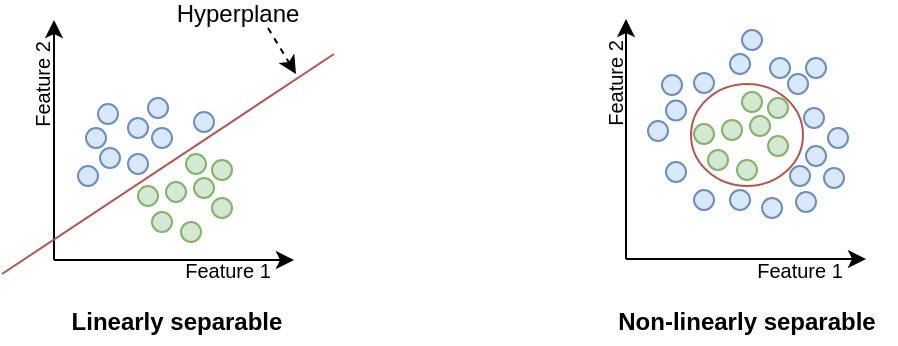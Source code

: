 <mxfile version="22.0.2" type="device" pages="3">
  <diagram name="linearly-separable" id="gHZd6GyBN17WnDtjVusJ">
    <mxGraphModel dx="572" dy="341" grid="1" gridSize="10" guides="1" tooltips="1" connect="1" arrows="1" fold="1" page="1" pageScale="1" pageWidth="1500" pageHeight="1500" math="0" shadow="0">
      <root>
        <mxCell id="0" />
        <mxCell id="1" parent="0" />
        <mxCell id="QEgrjpFyvDXBEmf4-j-8-1" value="" style="endArrow=classic;html=1;rounded=0;" edge="1" parent="1">
          <mxGeometry width="50" height="50" relative="1" as="geometry">
            <mxPoint x="120" y="160" as="sourcePoint" />
            <mxPoint x="120" y="40" as="targetPoint" />
          </mxGeometry>
        </mxCell>
        <mxCell id="QEgrjpFyvDXBEmf4-j-8-2" value="" style="endArrow=classic;html=1;rounded=0;" edge="1" parent="1">
          <mxGeometry width="50" height="50" relative="1" as="geometry">
            <mxPoint x="120" y="160" as="sourcePoint" />
            <mxPoint x="240" y="160" as="targetPoint" />
          </mxGeometry>
        </mxCell>
        <mxCell id="QEgrjpFyvDXBEmf4-j-8-3" value="" style="ellipse;whiteSpace=wrap;html=1;aspect=fixed;fillColor=#dae8fc;strokeColor=#6c8ebf;" vertex="1" parent="1">
          <mxGeometry x="142" y="82" width="10" height="10" as="geometry" />
        </mxCell>
        <mxCell id="QEgrjpFyvDXBEmf4-j-8-5" value="" style="ellipse;whiteSpace=wrap;html=1;aspect=fixed;fillColor=#dae8fc;strokeColor=#6c8ebf;" vertex="1" parent="1">
          <mxGeometry x="143" y="104" width="10" height="10" as="geometry" />
        </mxCell>
        <mxCell id="QEgrjpFyvDXBEmf4-j-8-6" value="" style="ellipse;whiteSpace=wrap;html=1;aspect=fixed;fillColor=#dae8fc;strokeColor=#6c8ebf;" vertex="1" parent="1">
          <mxGeometry x="157" y="89" width="10" height="10" as="geometry" />
        </mxCell>
        <mxCell id="QEgrjpFyvDXBEmf4-j-8-7" value="" style="ellipse;whiteSpace=wrap;html=1;aspect=fixed;fillColor=#dae8fc;strokeColor=#6c8ebf;" vertex="1" parent="1">
          <mxGeometry x="157" y="107" width="10" height="10" as="geometry" />
        </mxCell>
        <mxCell id="QEgrjpFyvDXBEmf4-j-8-8" value="" style="ellipse;whiteSpace=wrap;html=1;aspect=fixed;fillColor=#dae8fc;strokeColor=#6c8ebf;" vertex="1" parent="1">
          <mxGeometry x="136" y="94" width="10" height="10" as="geometry" />
        </mxCell>
        <mxCell id="QEgrjpFyvDXBEmf4-j-8-9" value="" style="ellipse;whiteSpace=wrap;html=1;aspect=fixed;fillColor=#dae8fc;strokeColor=#6c8ebf;" vertex="1" parent="1">
          <mxGeometry x="167" y="79" width="10" height="10" as="geometry" />
        </mxCell>
        <mxCell id="QEgrjpFyvDXBEmf4-j-8-10" value="" style="ellipse;whiteSpace=wrap;html=1;aspect=fixed;fillColor=#dae8fc;strokeColor=#6c8ebf;" vertex="1" parent="1">
          <mxGeometry x="169" y="94" width="10" height="10" as="geometry" />
        </mxCell>
        <mxCell id="QEgrjpFyvDXBEmf4-j-8-12" value="" style="endArrow=none;html=1;rounded=0;fillColor=#f8cecc;strokeColor=#b85450;" edge="1" parent="1">
          <mxGeometry width="50" height="50" relative="1" as="geometry">
            <mxPoint x="94" y="167" as="sourcePoint" />
            <mxPoint x="260" y="57" as="targetPoint" />
          </mxGeometry>
        </mxCell>
        <mxCell id="QEgrjpFyvDXBEmf4-j-8-13" value="Feature 2" style="text;html=1;strokeColor=none;fillColor=none;align=center;verticalAlign=middle;whiteSpace=wrap;rounded=0;fontSize=10;rotation=-90;" vertex="1" parent="1">
          <mxGeometry x="84" y="57" width="60" height="30" as="geometry" />
        </mxCell>
        <mxCell id="QEgrjpFyvDXBEmf4-j-8-14" value="Feature 1" style="text;html=1;strokeColor=none;fillColor=none;align=center;verticalAlign=middle;whiteSpace=wrap;rounded=0;fontSize=10;rotation=0;" vertex="1" parent="1">
          <mxGeometry x="177" y="150" width="60" height="30" as="geometry" />
        </mxCell>
        <mxCell id="QEgrjpFyvDXBEmf4-j-8-15" value="Linearly separable" style="text;html=1;strokeColor=none;fillColor=none;align=center;verticalAlign=middle;whiteSpace=wrap;rounded=0;fontStyle=1" vertex="1" parent="1">
          <mxGeometry x="117.5" y="180" width="127" height="22" as="geometry" />
        </mxCell>
        <mxCell id="QEgrjpFyvDXBEmf4-j-8-16" value="Hyperplane" style="text;html=1;strokeColor=none;fillColor=none;align=center;verticalAlign=middle;whiteSpace=wrap;rounded=0;" vertex="1" parent="1">
          <mxGeometry x="182" y="30" width="60" height="14" as="geometry" />
        </mxCell>
        <mxCell id="QEgrjpFyvDXBEmf4-j-8-18" value="" style="endArrow=classic;html=1;rounded=0;exitX=0.75;exitY=1;exitDx=0;exitDy=0;dashed=1;" edge="1" parent="1" source="QEgrjpFyvDXBEmf4-j-8-16">
          <mxGeometry width="50" height="50" relative="1" as="geometry">
            <mxPoint x="286" y="98" as="sourcePoint" />
            <mxPoint x="241" y="67" as="targetPoint" />
          </mxGeometry>
        </mxCell>
        <mxCell id="QEgrjpFyvDXBEmf4-j-8-19" value="" style="ellipse;whiteSpace=wrap;html=1;aspect=fixed;fillColor=#d5e8d4;strokeColor=#82b366;" vertex="1" parent="1">
          <mxGeometry x="176" y="121" width="10" height="10" as="geometry" />
        </mxCell>
        <mxCell id="QEgrjpFyvDXBEmf4-j-8-20" value="" style="ellipse;whiteSpace=wrap;html=1;aspect=fixed;fillColor=#d5e8d4;strokeColor=#82b366;" vertex="1" parent="1">
          <mxGeometry x="183.5" y="141" width="10" height="10" as="geometry" />
        </mxCell>
        <mxCell id="QEgrjpFyvDXBEmf4-j-8-21" value="" style="ellipse;whiteSpace=wrap;html=1;aspect=fixed;fillColor=#d5e8d4;strokeColor=#82b366;" vertex="1" parent="1">
          <mxGeometry x="186" y="107" width="10" height="10" as="geometry" />
        </mxCell>
        <mxCell id="QEgrjpFyvDXBEmf4-j-8-22" value="" style="ellipse;whiteSpace=wrap;html=1;aspect=fixed;fillColor=#d5e8d4;strokeColor=#82b366;" vertex="1" parent="1">
          <mxGeometry x="190" y="119" width="10" height="10" as="geometry" />
        </mxCell>
        <mxCell id="QEgrjpFyvDXBEmf4-j-8-23" value="" style="ellipse;whiteSpace=wrap;html=1;aspect=fixed;fillColor=#d5e8d4;strokeColor=#82b366;" vertex="1" parent="1">
          <mxGeometry x="169" y="136" width="10" height="10" as="geometry" />
        </mxCell>
        <mxCell id="QEgrjpFyvDXBEmf4-j-8-24" value="" style="ellipse;whiteSpace=wrap;html=1;aspect=fixed;fillColor=#d5e8d4;strokeColor=#82b366;" vertex="1" parent="1">
          <mxGeometry x="162" y="123" width="10" height="10" as="geometry" />
        </mxCell>
        <mxCell id="QEgrjpFyvDXBEmf4-j-8-25" value="" style="ellipse;whiteSpace=wrap;html=1;aspect=fixed;fillColor=#d5e8d4;strokeColor=#82b366;" vertex="1" parent="1">
          <mxGeometry x="199" y="129" width="10" height="10" as="geometry" />
        </mxCell>
        <mxCell id="QEgrjpFyvDXBEmf4-j-8-26" value="" style="ellipse;whiteSpace=wrap;html=1;aspect=fixed;fillColor=#d5e8d4;strokeColor=#82b366;" vertex="1" parent="1">
          <mxGeometry x="199" y="110" width="10" height="10" as="geometry" />
        </mxCell>
        <mxCell id="QEgrjpFyvDXBEmf4-j-8-27" value="" style="ellipse;whiteSpace=wrap;html=1;aspect=fixed;fillColor=#dae8fc;strokeColor=#6c8ebf;" vertex="1" parent="1">
          <mxGeometry x="190" y="86" width="10" height="10" as="geometry" />
        </mxCell>
        <mxCell id="QEgrjpFyvDXBEmf4-j-8-28" value="" style="ellipse;whiteSpace=wrap;html=1;aspect=fixed;fillColor=#dae8fc;strokeColor=#6c8ebf;" vertex="1" parent="1">
          <mxGeometry x="132" y="113" width="10" height="10" as="geometry" />
        </mxCell>
        <mxCell id="QEgrjpFyvDXBEmf4-j-8-54" value="" style="endArrow=classic;html=1;rounded=0;" edge="1" parent="1">
          <mxGeometry width="50" height="50" relative="1" as="geometry">
            <mxPoint x="406" y="159.5" as="sourcePoint" />
            <mxPoint x="406" y="39.5" as="targetPoint" />
          </mxGeometry>
        </mxCell>
        <mxCell id="QEgrjpFyvDXBEmf4-j-8-55" value="" style="endArrow=classic;html=1;rounded=0;" edge="1" parent="1">
          <mxGeometry width="50" height="50" relative="1" as="geometry">
            <mxPoint x="406" y="159.5" as="sourcePoint" />
            <mxPoint x="526" y="159.5" as="targetPoint" />
          </mxGeometry>
        </mxCell>
        <mxCell id="QEgrjpFyvDXBEmf4-j-8-56" value="" style="ellipse;whiteSpace=wrap;html=1;aspect=fixed;fillColor=#dae8fc;strokeColor=#6c8ebf;" vertex="1" parent="1">
          <mxGeometry x="426" y="111" width="10" height="10" as="geometry" />
        </mxCell>
        <mxCell id="QEgrjpFyvDXBEmf4-j-8-57" value="" style="ellipse;whiteSpace=wrap;html=1;aspect=fixed;fillColor=#dae8fc;strokeColor=#6c8ebf;" vertex="1" parent="1">
          <mxGeometry x="440" y="66.5" width="10" height="10" as="geometry" />
        </mxCell>
        <mxCell id="QEgrjpFyvDXBEmf4-j-8-58" value="" style="ellipse;whiteSpace=wrap;html=1;aspect=fixed;fillColor=#dae8fc;strokeColor=#6c8ebf;" vertex="1" parent="1">
          <mxGeometry x="426" y="80.25" width="10" height="10" as="geometry" />
        </mxCell>
        <mxCell id="QEgrjpFyvDXBEmf4-j-8-59" value="" style="ellipse;whiteSpace=wrap;html=1;aspect=fixed;fillColor=#dae8fc;strokeColor=#6c8ebf;" vertex="1" parent="1">
          <mxGeometry x="458" y="57" width="10" height="10" as="geometry" />
        </mxCell>
        <mxCell id="QEgrjpFyvDXBEmf4-j-8-60" value="" style="ellipse;whiteSpace=wrap;html=1;aspect=fixed;fillColor=#dae8fc;strokeColor=#6c8ebf;" vertex="1" parent="1">
          <mxGeometry x="474" y="129" width="10" height="10" as="geometry" />
        </mxCell>
        <mxCell id="QEgrjpFyvDXBEmf4-j-8-61" value="" style="ellipse;whiteSpace=wrap;html=1;aspect=fixed;fillColor=#dae8fc;strokeColor=#6c8ebf;" vertex="1" parent="1">
          <mxGeometry x="496" y="103" width="10" height="10" as="geometry" />
        </mxCell>
        <mxCell id="QEgrjpFyvDXBEmf4-j-8-62" value="" style="ellipse;whiteSpace=wrap;html=1;aspect=fixed;fillColor=#dae8fc;strokeColor=#6c8ebf;" vertex="1" parent="1">
          <mxGeometry x="487" y="67" width="10" height="10" as="geometry" />
        </mxCell>
        <mxCell id="QEgrjpFyvDXBEmf4-j-8-64" value="Feature 2" style="text;html=1;strokeColor=none;fillColor=none;align=center;verticalAlign=middle;whiteSpace=wrap;rounded=0;fontSize=10;rotation=-90;" vertex="1" parent="1">
          <mxGeometry x="370" y="56.5" width="60" height="30" as="geometry" />
        </mxCell>
        <mxCell id="QEgrjpFyvDXBEmf4-j-8-65" value="Feature 1" style="text;html=1;strokeColor=none;fillColor=none;align=center;verticalAlign=middle;whiteSpace=wrap;rounded=0;fontSize=10;rotation=0;" vertex="1" parent="1">
          <mxGeometry x="463" y="149.5" width="60" height="30" as="geometry" />
        </mxCell>
        <mxCell id="QEgrjpFyvDXBEmf4-j-8-66" value="Non-linearly separable" style="text;html=1;strokeColor=none;fillColor=none;align=center;verticalAlign=middle;whiteSpace=wrap;rounded=0;fontStyle=1" vertex="1" parent="1">
          <mxGeometry x="392" y="180" width="149" height="22" as="geometry" />
        </mxCell>
        <mxCell id="QEgrjpFyvDXBEmf4-j-8-69" value="" style="ellipse;whiteSpace=wrap;html=1;aspect=fixed;fillColor=#d5e8d4;strokeColor=#82b366;" vertex="1" parent="1">
          <mxGeometry x="454" y="90" width="10" height="10" as="geometry" />
        </mxCell>
        <mxCell id="QEgrjpFyvDXBEmf4-j-8-70" value="" style="ellipse;whiteSpace=wrap;html=1;aspect=fixed;fillColor=#d5e8d4;strokeColor=#82b366;" vertex="1" parent="1">
          <mxGeometry x="461.5" y="110" width="10" height="10" as="geometry" />
        </mxCell>
        <mxCell id="QEgrjpFyvDXBEmf4-j-8-71" value="" style="ellipse;whiteSpace=wrap;html=1;aspect=fixed;fillColor=#d5e8d4;strokeColor=#82b366;" vertex="1" parent="1">
          <mxGeometry x="464" y="76" width="10" height="10" as="geometry" />
        </mxCell>
        <mxCell id="QEgrjpFyvDXBEmf4-j-8-72" value="" style="ellipse;whiteSpace=wrap;html=1;aspect=fixed;fillColor=#d5e8d4;strokeColor=#82b366;" vertex="1" parent="1">
          <mxGeometry x="468" y="88" width="10" height="10" as="geometry" />
        </mxCell>
        <mxCell id="QEgrjpFyvDXBEmf4-j-8-73" value="" style="ellipse;whiteSpace=wrap;html=1;aspect=fixed;fillColor=#d5e8d4;strokeColor=#82b366;" vertex="1" parent="1">
          <mxGeometry x="447" y="105" width="10" height="10" as="geometry" />
        </mxCell>
        <mxCell id="QEgrjpFyvDXBEmf4-j-8-74" value="" style="ellipse;whiteSpace=wrap;html=1;aspect=fixed;fillColor=#d5e8d4;strokeColor=#82b366;" vertex="1" parent="1">
          <mxGeometry x="440" y="92" width="10" height="10" as="geometry" />
        </mxCell>
        <mxCell id="QEgrjpFyvDXBEmf4-j-8-75" value="" style="ellipse;whiteSpace=wrap;html=1;aspect=fixed;fillColor=#d5e8d4;strokeColor=#82b366;" vertex="1" parent="1">
          <mxGeometry x="477" y="98" width="10" height="10" as="geometry" />
        </mxCell>
        <mxCell id="QEgrjpFyvDXBEmf4-j-8-76" value="" style="ellipse;whiteSpace=wrap;html=1;aspect=fixed;fillColor=#d5e8d4;strokeColor=#82b366;" vertex="1" parent="1">
          <mxGeometry x="477" y="79" width="10" height="10" as="geometry" />
        </mxCell>
        <mxCell id="QEgrjpFyvDXBEmf4-j-8-77" value="" style="ellipse;whiteSpace=wrap;html=1;aspect=fixed;fillColor=#dae8fc;strokeColor=#6c8ebf;" vertex="1" parent="1">
          <mxGeometry x="507" y="94" width="10" height="10" as="geometry" />
        </mxCell>
        <mxCell id="QEgrjpFyvDXBEmf4-j-8-78" value="" style="ellipse;whiteSpace=wrap;html=1;aspect=fixed;fillColor=#dae8fc;strokeColor=#6c8ebf;" vertex="1" parent="1">
          <mxGeometry x="440" y="125" width="10" height="10" as="geometry" />
        </mxCell>
        <mxCell id="QEgrjpFyvDXBEmf4-j-8-81" value="" style="ellipse;whiteSpace=wrap;html=1;fillColor=none;strokeColor=#b85450;" vertex="1" parent="1">
          <mxGeometry x="438.5" y="72" width="56" height="51" as="geometry" />
        </mxCell>
        <mxCell id="QEgrjpFyvDXBEmf4-j-8-82" value="" style="ellipse;whiteSpace=wrap;html=1;aspect=fixed;fillColor=#dae8fc;strokeColor=#6c8ebf;" vertex="1" parent="1">
          <mxGeometry x="417" y="90.5" width="10" height="10" as="geometry" />
        </mxCell>
        <mxCell id="QEgrjpFyvDXBEmf4-j-8-83" value="" style="ellipse;whiteSpace=wrap;html=1;aspect=fixed;fillColor=#dae8fc;strokeColor=#6c8ebf;" vertex="1" parent="1">
          <mxGeometry x="458" y="125" width="10" height="10" as="geometry" />
        </mxCell>
        <mxCell id="QEgrjpFyvDXBEmf4-j-8-84" value="" style="ellipse;whiteSpace=wrap;html=1;aspect=fixed;fillColor=#dae8fc;strokeColor=#6c8ebf;" vertex="1" parent="1">
          <mxGeometry x="424" y="67.5" width="10" height="10" as="geometry" />
        </mxCell>
        <mxCell id="QEgrjpFyvDXBEmf4-j-8-85" value="" style="ellipse;whiteSpace=wrap;html=1;aspect=fixed;fillColor=#dae8fc;strokeColor=#6c8ebf;" vertex="1" parent="1">
          <mxGeometry x="464" y="45" width="10" height="10" as="geometry" />
        </mxCell>
        <mxCell id="QEgrjpFyvDXBEmf4-j-8-87" value="" style="ellipse;whiteSpace=wrap;html=1;aspect=fixed;fillColor=#dae8fc;strokeColor=#6c8ebf;" vertex="1" parent="1">
          <mxGeometry x="478" y="59" width="10" height="10" as="geometry" />
        </mxCell>
        <mxCell id="QEgrjpFyvDXBEmf4-j-8-88" value="" style="ellipse;whiteSpace=wrap;html=1;aspect=fixed;fillColor=#dae8fc;strokeColor=#6c8ebf;" vertex="1" parent="1">
          <mxGeometry x="496" y="59" width="10" height="10" as="geometry" />
        </mxCell>
        <mxCell id="QEgrjpFyvDXBEmf4-j-8-89" value="" style="ellipse;whiteSpace=wrap;html=1;aspect=fixed;fillColor=#dae8fc;strokeColor=#6c8ebf;" vertex="1" parent="1">
          <mxGeometry x="488" y="113" width="10" height="10" as="geometry" />
        </mxCell>
        <mxCell id="QEgrjpFyvDXBEmf4-j-8-90" value="" style="ellipse;whiteSpace=wrap;html=1;aspect=fixed;fillColor=#dae8fc;strokeColor=#6c8ebf;" vertex="1" parent="1">
          <mxGeometry x="505" y="114" width="10" height="10" as="geometry" />
        </mxCell>
        <mxCell id="QEgrjpFyvDXBEmf4-j-8-91" value="" style="ellipse;whiteSpace=wrap;html=1;aspect=fixed;fillColor=#dae8fc;strokeColor=#6c8ebf;" vertex="1" parent="1">
          <mxGeometry x="495" y="84" width="10" height="10" as="geometry" />
        </mxCell>
        <mxCell id="QEgrjpFyvDXBEmf4-j-8-92" value="" style="ellipse;whiteSpace=wrap;html=1;aspect=fixed;fillColor=#dae8fc;strokeColor=#6c8ebf;" vertex="1" parent="1">
          <mxGeometry x="491" y="126" width="10" height="10" as="geometry" />
        </mxCell>
      </root>
    </mxGraphModel>
  </diagram>
  <diagram id="A536lCvB92k5HGlWOmOR" name="perceptron">
    <mxGraphModel dx="774" dy="461" grid="1" gridSize="10" guides="1" tooltips="1" connect="1" arrows="1" fold="1" page="1" pageScale="1" pageWidth="1500" pageHeight="1500" math="1" shadow="0">
      <root>
        <mxCell id="0" />
        <mxCell id="1" parent="0" />
        <mxCell id="bONjY9sPvqMTV11Yt-wM-33" style="rounded=0;orthogonalLoop=1;jettySize=auto;html=1;exitX=1;exitY=0.5;exitDx=0;exitDy=0;entryX=0;entryY=0.5;entryDx=0;entryDy=0;" edge="1" parent="1" source="bONjY9sPvqMTV11Yt-wM-35" target="bONjY9sPvqMTV11Yt-wM-47">
          <mxGeometry relative="1" as="geometry" />
        </mxCell>
        <mxCell id="bONjY9sPvqMTV11Yt-wM-34" value="$$w^{(k)}&lt;br&gt;_{1}$$" style="edgeLabel;html=1;align=center;verticalAlign=middle;resizable=0;points=[];" vertex="1" connectable="0" parent="bONjY9sPvqMTV11Yt-wM-33">
          <mxGeometry x="-0.351" relative="1" as="geometry">
            <mxPoint as="offset" />
          </mxGeometry>
        </mxCell>
        <mxCell id="bONjY9sPvqMTV11Yt-wM-35" value="$$x_1$$" style="ellipse;whiteSpace=wrap;html=1;aspect=fixed;" vertex="1" parent="1">
          <mxGeometry x="160" y="110" width="40" height="40" as="geometry" />
        </mxCell>
        <mxCell id="bONjY9sPvqMTV11Yt-wM-36" style="rounded=0;orthogonalLoop=1;jettySize=auto;html=1;exitX=1;exitY=0.5;exitDx=0;exitDy=0;entryX=0;entryY=0.5;entryDx=0;entryDy=0;" edge="1" parent="1" source="bONjY9sPvqMTV11Yt-wM-38" target="bONjY9sPvqMTV11Yt-wM-47">
          <mxGeometry relative="1" as="geometry">
            <mxPoint x="320" y="230" as="targetPoint" />
          </mxGeometry>
        </mxCell>
        <mxCell id="bONjY9sPvqMTV11Yt-wM-37" value="$$w^{(k)}&lt;br style=&quot;border-color: var(--border-color);&quot;&gt;_{2}$$" style="edgeLabel;html=1;align=center;verticalAlign=middle;resizable=0;points=[];" vertex="1" connectable="0" parent="bONjY9sPvqMTV11Yt-wM-36">
          <mxGeometry x="-0.513" relative="1" as="geometry">
            <mxPoint x="11" y="2" as="offset" />
          </mxGeometry>
        </mxCell>
        <mxCell id="bONjY9sPvqMTV11Yt-wM-38" value="$$x_2$$" style="ellipse;whiteSpace=wrap;html=1;aspect=fixed;" vertex="1" parent="1">
          <mxGeometry x="160" y="170" width="40" height="40" as="geometry" />
        </mxCell>
        <mxCell id="bONjY9sPvqMTV11Yt-wM-39" style="rounded=0;orthogonalLoop=1;jettySize=auto;html=1;exitX=1;exitY=0.5;exitDx=0;exitDy=0;entryX=0;entryY=0.5;entryDx=0;entryDy=0;" edge="1" parent="1" source="bONjY9sPvqMTV11Yt-wM-41" target="bONjY9sPvqMTV11Yt-wM-47">
          <mxGeometry relative="1" as="geometry" />
        </mxCell>
        <mxCell id="bONjY9sPvqMTV11Yt-wM-40" value="$$w^{(k)}&lt;br style=&quot;border-color: var(--border-color);&quot;&gt;_{3}$$" style="edgeLabel;html=1;align=center;verticalAlign=middle;resizable=0;points=[];" vertex="1" connectable="0" parent="bONjY9sPvqMTV11Yt-wM-39">
          <mxGeometry x="-0.396" y="-1" relative="1" as="geometry">
            <mxPoint as="offset" />
          </mxGeometry>
        </mxCell>
        <mxCell id="bONjY9sPvqMTV11Yt-wM-41" value="$$x_3$$" style="ellipse;whiteSpace=wrap;html=1;aspect=fixed;" vertex="1" parent="1">
          <mxGeometry x="160" y="230" width="40" height="40" as="geometry" />
        </mxCell>
        <mxCell id="bONjY9sPvqMTV11Yt-wM-42" style="edgeStyle=none;rounded=0;orthogonalLoop=1;jettySize=auto;html=1;exitX=1;exitY=0.5;exitDx=0;exitDy=0;entryX=0;entryY=0.5;entryDx=0;entryDy=0;" edge="1" parent="1" source="bONjY9sPvqMTV11Yt-wM-44" target="bONjY9sPvqMTV11Yt-wM-47">
          <mxGeometry relative="1" as="geometry" />
        </mxCell>
        <mxCell id="bONjY9sPvqMTV11Yt-wM-43" value="$$w^{(k)}&lt;br style=&quot;border-color: var(--border-color);&quot;&gt;_{m}$$" style="edgeLabel;html=1;align=center;verticalAlign=middle;resizable=0;points=[];" vertex="1" connectable="0" parent="bONjY9sPvqMTV11Yt-wM-42">
          <mxGeometry x="-0.121" y="-1" relative="1" as="geometry">
            <mxPoint x="-13" y="10" as="offset" />
          </mxGeometry>
        </mxCell>
        <mxCell id="bONjY9sPvqMTV11Yt-wM-44" value="$$x_n$$" style="ellipse;whiteSpace=wrap;html=1;aspect=fixed;" vertex="1" parent="1">
          <mxGeometry x="160" y="320" width="40" height="40" as="geometry" />
        </mxCell>
        <mxCell id="bONjY9sPvqMTV11Yt-wM-45" style="edgeStyle=none;rounded=0;orthogonalLoop=1;jettySize=auto;html=1;exitX=1;exitY=0.5;exitDx=0;exitDy=0;entryX=0;entryY=0.5;entryDx=0;entryDy=0;" edge="1" parent="1" source="bONjY9sPvqMTV11Yt-wM-47" target="bONjY9sPvqMTV11Yt-wM-56">
          <mxGeometry relative="1" as="geometry">
            <mxPoint x="460" y="189.933" as="targetPoint" />
          </mxGeometry>
        </mxCell>
        <mxCell id="bONjY9sPvqMTV11Yt-wM-46" value="$$u^{(k)}$$" style="edgeLabel;html=1;align=center;verticalAlign=middle;resizable=0;points=[];" vertex="1" connectable="0" parent="bONjY9sPvqMTV11Yt-wM-45">
          <mxGeometry x="0.316" y="-2" relative="1" as="geometry">
            <mxPoint x="-19" y="-2" as="offset" />
          </mxGeometry>
        </mxCell>
        <mxCell id="bONjY9sPvqMTV11Yt-wM-47" value="$$\sum$$" style="ellipse;whiteSpace=wrap;html=1;aspect=fixed;" vertex="1" parent="1">
          <mxGeometry x="320" y="165" width="50" height="50" as="geometry" />
        </mxCell>
        <mxCell id="bONjY9sPvqMTV11Yt-wM-48" value="$$\vdots$$" style="text;html=1;strokeColor=none;fillColor=none;align=center;verticalAlign=middle;whiteSpace=wrap;rounded=0;" vertex="1" parent="1">
          <mxGeometry x="150" y="280" width="60" height="30" as="geometry" />
        </mxCell>
        <mxCell id="bONjY9sPvqMTV11Yt-wM-49" value="$$\vdots$$" style="text;html=1;strokeColor=none;fillColor=none;align=center;verticalAlign=middle;whiteSpace=wrap;rounded=0;" vertex="1" parent="1">
          <mxGeometry x="210" y="250" width="60" height="30" as="geometry" />
        </mxCell>
        <mxCell id="bONjY9sPvqMTV11Yt-wM-50" style="edgeStyle=none;rounded=0;orthogonalLoop=1;jettySize=auto;html=1;exitX=1;exitY=0.5;exitDx=0;exitDy=0;entryX=0;entryY=0;entryDx=0;entryDy=0;" edge="1" parent="1" source="bONjY9sPvqMTV11Yt-wM-52" target="bONjY9sPvqMTV11Yt-wM-47">
          <mxGeometry relative="1" as="geometry" />
        </mxCell>
        <mxCell id="bONjY9sPvqMTV11Yt-wM-51" value="$$b^{(k)}$$" style="edgeLabel;html=1;align=center;verticalAlign=middle;resizable=0;points=[];" vertex="1" connectable="0" parent="bONjY9sPvqMTV11Yt-wM-50">
          <mxGeometry x="-0.148" relative="1" as="geometry">
            <mxPoint x="-14" y="-13" as="offset" />
          </mxGeometry>
        </mxCell>
        <mxCell id="bONjY9sPvqMTV11Yt-wM-52" value="$$x_0 = 1$$" style="ellipse;whiteSpace=wrap;html=1;aspect=fixed;" vertex="1" parent="1">
          <mxGeometry x="160" y="40" width="40" height="40" as="geometry" />
        </mxCell>
        <mxCell id="bONjY9sPvqMTV11Yt-wM-53" value="Bias" style="text;html=1;strokeColor=none;fillColor=none;align=center;verticalAlign=middle;whiteSpace=wrap;rounded=0;" vertex="1" parent="1">
          <mxGeometry x="100" y="45" width="60" height="30" as="geometry" />
        </mxCell>
        <mxCell id="bONjY9sPvqMTV11Yt-wM-54" style="edgeStyle=none;rounded=0;orthogonalLoop=1;jettySize=auto;html=1;exitX=1;exitY=0.5;exitDx=0;exitDy=0;" edge="1" parent="1" source="bONjY9sPvqMTV11Yt-wM-56">
          <mxGeometry relative="1" as="geometry">
            <mxPoint x="640" y="189.941" as="targetPoint" />
          </mxGeometry>
        </mxCell>
        <mxCell id="bONjY9sPvqMTV11Yt-wM-55" value="$$y^{(k)}$$" style="edgeLabel;html=1;align=center;verticalAlign=middle;resizable=0;points=[];" vertex="1" connectable="0" parent="bONjY9sPvqMTV11Yt-wM-54">
          <mxGeometry x="-0.225" y="1" relative="1" as="geometry">
            <mxPoint x="11" y="1" as="offset" />
          </mxGeometry>
        </mxCell>
        <mxCell id="bONjY9sPvqMTV11Yt-wM-56" value="$$\varphi(.)$$" style="rounded=0;whiteSpace=wrap;html=1;fontSize=16;" vertex="1" parent="1">
          <mxGeometry x="460" y="165" width="80" height="50" as="geometry" />
        </mxCell>
        <mxCell id="bONjY9sPvqMTV11Yt-wM-57" value="Activation function" style="text;html=1;strokeColor=none;fillColor=none;align=center;verticalAlign=middle;whiteSpace=wrap;rounded=0;" vertex="1" parent="1">
          <mxGeometry x="445" y="220" width="110" height="30" as="geometry" />
        </mxCell>
        <mxCell id="bONjY9sPvqMTV11Yt-wM-58" value="" style="labelPosition=right;align=left;strokeWidth=1;shape=mxgraph.mockup.markup.curlyBrace;html=1;shadow=0;dashed=0;strokeColor=#FFFFFF;direction=north;" vertex="1" parent="1">
          <mxGeometry x="130" y="110" width="20" height="250" as="geometry" />
        </mxCell>
        <mxCell id="bONjY9sPvqMTV11Yt-wM-59" value="Inputs" style="text;html=1;strokeColor=none;fillColor=none;align=center;verticalAlign=middle;whiteSpace=wrap;rounded=0;" vertex="1" parent="1">
          <mxGeometry x="70" y="220" width="60" height="30" as="geometry" />
        </mxCell>
        <mxCell id="bONjY9sPvqMTV11Yt-wM-61" value="Weights" style="text;html=1;strokeColor=none;fillColor=none;align=center;verticalAlign=middle;whiteSpace=wrap;rounded=0;" vertex="1" parent="1">
          <mxGeometry x="210" y="370" width="60" height="30" as="geometry" />
        </mxCell>
        <mxCell id="bONjY9sPvqMTV11Yt-wM-62" value="Summation" style="text;html=1;strokeColor=none;fillColor=none;align=center;verticalAlign=middle;whiteSpace=wrap;rounded=0;" vertex="1" parent="1">
          <mxGeometry x="315" y="220" width="60" height="30" as="geometry" />
        </mxCell>
        <mxCell id="bONjY9sPvqMTV11Yt-wM-63" value="" style="verticalLabelPosition=bottom;shadow=0;dashed=0;align=center;html=1;verticalAlign=top;strokeWidth=1;shape=mxgraph.mockup.markup.curlyBrace;whiteSpace=wrap;rotation=-90;" vertex="1" parent="1">
          <mxGeometry x="10" y="225" width="260" height="20" as="geometry" />
        </mxCell>
        <mxCell id="bONjY9sPvqMTV11Yt-wM-64" value="Output \(y_k\)" style="text;html=1;strokeColor=none;fillColor=none;align=center;verticalAlign=middle;whiteSpace=wrap;rounded=0;" vertex="1" parent="1">
          <mxGeometry x="640" y="175" width="60" height="30" as="geometry" />
        </mxCell>
        <mxCell id="bONjY9sPvqMTV11Yt-wM-60" value="" style="rounded=0;whiteSpace=wrap;html=1;fillColor=none;dashed=1;fontColor=#ffffff;strokeColor=#2D7600;" vertex="1" parent="1">
          <mxGeometry x="220" y="130" width="40" height="230" as="geometry" />
        </mxCell>
      </root>
    </mxGraphModel>
  </diagram>
  <diagram id="CHDbgkxvHJtkHO0cZTwR" name="better-perceptron">
    <mxGraphModel dx="774" dy="461" grid="1" gridSize="10" guides="1" tooltips="1" connect="1" arrows="1" fold="1" page="1" pageScale="1" pageWidth="1500" pageHeight="1500" math="1" shadow="0">
      <root>
        <mxCell id="0" />
        <mxCell id="1" parent="0" />
        <mxCell id="RV5EmYsxYv0i2Rsips0w-1" style="rounded=0;orthogonalLoop=1;jettySize=auto;html=1;exitX=1;exitY=0.5;exitDx=0;exitDy=0;entryX=0;entryY=0.5;entryDx=0;entryDy=0;" edge="1" parent="1" source="RV5EmYsxYv0i2Rsips0w-3" target="RV5EmYsxYv0i2Rsips0w-15">
          <mxGeometry relative="1" as="geometry" />
        </mxCell>
        <mxCell id="RV5EmYsxYv0i2Rsips0w-2" value="$$w^{(k)}_{1}$$" style="edgeLabel;html=1;align=center;verticalAlign=middle;resizable=0;points=[];" vertex="1" connectable="0" parent="RV5EmYsxYv0i2Rsips0w-1">
          <mxGeometry x="-0.351" relative="1" as="geometry">
            <mxPoint as="offset" />
          </mxGeometry>
        </mxCell>
        <mxCell id="RV5EmYsxYv0i2Rsips0w-3" value="$$x_1$$" style="ellipse;whiteSpace=wrap;html=1;aspect=fixed;" vertex="1" parent="1">
          <mxGeometry x="220" y="240" width="40" height="40" as="geometry" />
        </mxCell>
        <mxCell id="RV5EmYsxYv0i2Rsips0w-4" style="rounded=0;orthogonalLoop=1;jettySize=auto;html=1;exitX=1;exitY=0.5;exitDx=0;exitDy=0;entryX=0;entryY=0.5;entryDx=0;entryDy=0;" edge="1" parent="1" source="RV5EmYsxYv0i2Rsips0w-6" target="RV5EmYsxYv0i2Rsips0w-15">
          <mxGeometry relative="1" as="geometry">
            <mxPoint x="380" y="360" as="targetPoint" />
          </mxGeometry>
        </mxCell>
        <mxCell id="RV5EmYsxYv0i2Rsips0w-5" value="$$w^{(k)}_{2}$$" style="edgeLabel;html=1;align=center;verticalAlign=middle;resizable=0;points=[];" vertex="1" connectable="0" parent="RV5EmYsxYv0i2Rsips0w-4">
          <mxGeometry x="-0.513" relative="1" as="geometry">
            <mxPoint x="11" y="2" as="offset" />
          </mxGeometry>
        </mxCell>
        <mxCell id="RV5EmYsxYv0i2Rsips0w-6" value="$$x_2$$" style="ellipse;whiteSpace=wrap;html=1;aspect=fixed;" vertex="1" parent="1">
          <mxGeometry x="220" y="300" width="40" height="40" as="geometry" />
        </mxCell>
        <mxCell id="RV5EmYsxYv0i2Rsips0w-7" style="rounded=0;orthogonalLoop=1;jettySize=auto;html=1;exitX=1;exitY=0.5;exitDx=0;exitDy=0;entryX=0;entryY=0.5;entryDx=0;entryDy=0;" edge="1" parent="1" source="RV5EmYsxYv0i2Rsips0w-9" target="RV5EmYsxYv0i2Rsips0w-15">
          <mxGeometry relative="1" as="geometry" />
        </mxCell>
        <mxCell id="RV5EmYsxYv0i2Rsips0w-8" value="$$w^{(k)}_{3}$$" style="edgeLabel;html=1;align=center;verticalAlign=middle;resizable=0;points=[];" vertex="1" connectable="0" parent="RV5EmYsxYv0i2Rsips0w-7">
          <mxGeometry x="-0.396" y="-1" relative="1" as="geometry">
            <mxPoint as="offset" />
          </mxGeometry>
        </mxCell>
        <mxCell id="RV5EmYsxYv0i2Rsips0w-9" value="$$x_3$$" style="ellipse;whiteSpace=wrap;html=1;aspect=fixed;" vertex="1" parent="1">
          <mxGeometry x="220" y="360" width="40" height="40" as="geometry" />
        </mxCell>
        <mxCell id="RV5EmYsxYv0i2Rsips0w-10" style="edgeStyle=none;rounded=0;orthogonalLoop=1;jettySize=auto;html=1;exitX=1;exitY=0.5;exitDx=0;exitDy=0;entryX=0;entryY=0.5;entryDx=0;entryDy=0;" edge="1" parent="1" source="RV5EmYsxYv0i2Rsips0w-12" target="RV5EmYsxYv0i2Rsips0w-15">
          <mxGeometry relative="1" as="geometry" />
        </mxCell>
        <mxCell id="RV5EmYsxYv0i2Rsips0w-11" value="$$w^{(k)}_{m}$$" style="edgeLabel;html=1;align=center;verticalAlign=middle;resizable=0;points=[];" vertex="1" connectable="0" parent="RV5EmYsxYv0i2Rsips0w-10">
          <mxGeometry x="-0.121" y="-1" relative="1" as="geometry">
            <mxPoint x="-13" y="10" as="offset" />
          </mxGeometry>
        </mxCell>
        <mxCell id="RV5EmYsxYv0i2Rsips0w-12" value="$$x_n$$" style="ellipse;whiteSpace=wrap;html=1;aspect=fixed;" vertex="1" parent="1">
          <mxGeometry x="220" y="450" width="40" height="40" as="geometry" />
        </mxCell>
        <mxCell id="RV5EmYsxYv0i2Rsips0w-13" style="edgeStyle=none;rounded=0;orthogonalLoop=1;jettySize=auto;html=1;exitX=1;exitY=0.5;exitDx=0;exitDy=0;entryX=0;entryY=0.5;entryDx=0;entryDy=0;" edge="1" parent="1" source="RV5EmYsxYv0i2Rsips0w-15" target="RV5EmYsxYv0i2Rsips0w-24">
          <mxGeometry relative="1" as="geometry">
            <mxPoint x="520" y="319.933" as="targetPoint" />
          </mxGeometry>
        </mxCell>
        <mxCell id="RV5EmYsxYv0i2Rsips0w-14" value="$$u^{(k)}$$" style="edgeLabel;html=1;align=center;verticalAlign=middle;resizable=0;points=[];" vertex="1" connectable="0" parent="RV5EmYsxYv0i2Rsips0w-13">
          <mxGeometry x="0.316" y="-2" relative="1" as="geometry">
            <mxPoint x="-19" y="-2" as="offset" />
          </mxGeometry>
        </mxCell>
        <mxCell id="RV5EmYsxYv0i2Rsips0w-15" value="$$\sum$$" style="ellipse;whiteSpace=wrap;html=1;aspect=fixed;" vertex="1" parent="1">
          <mxGeometry x="380" y="295" width="50" height="50" as="geometry" />
        </mxCell>
        <mxCell id="RV5EmYsxYv0i2Rsips0w-16" value="$$\vdots$$" style="text;html=1;strokeColor=none;fillColor=none;align=center;verticalAlign=middle;whiteSpace=wrap;rounded=0;" vertex="1" parent="1">
          <mxGeometry x="210" y="410" width="60" height="30" as="geometry" />
        </mxCell>
        <mxCell id="RV5EmYsxYv0i2Rsips0w-17" value="$$\vdots$$" style="text;html=1;strokeColor=none;fillColor=none;align=center;verticalAlign=middle;whiteSpace=wrap;rounded=0;" vertex="1" parent="1">
          <mxGeometry x="270" y="380" width="60" height="30" as="geometry" />
        </mxCell>
        <mxCell id="RV5EmYsxYv0i2Rsips0w-18" style="edgeStyle=none;rounded=0;orthogonalLoop=1;jettySize=auto;html=1;exitX=1;exitY=0.5;exitDx=0;exitDy=0;entryX=0;entryY=0;entryDx=0;entryDy=0;" edge="1" parent="1" source="RV5EmYsxYv0i2Rsips0w-20" target="RV5EmYsxYv0i2Rsips0w-15">
          <mxGeometry relative="1" as="geometry" />
        </mxCell>
        <mxCell id="RV5EmYsxYv0i2Rsips0w-19" value="$$w^{(k)}_{0} =&amp;nbsp;&lt;br&gt;b^{(k)}$$" style="edgeLabel;html=1;align=center;verticalAlign=middle;resizable=0;points=[];" vertex="1" connectable="0" parent="RV5EmYsxYv0i2Rsips0w-18">
          <mxGeometry x="-0.148" relative="1" as="geometry">
            <mxPoint x="-14" y="-13" as="offset" />
          </mxGeometry>
        </mxCell>
        <mxCell id="RV5EmYsxYv0i2Rsips0w-20" value="$$x_0 = 1$$" style="ellipse;whiteSpace=wrap;html=1;aspect=fixed;" vertex="1" parent="1">
          <mxGeometry x="220" y="170" width="40" height="40" as="geometry" />
        </mxCell>
        <mxCell id="RV5EmYsxYv0i2Rsips0w-21" value="Bias" style="text;html=1;strokeColor=none;fillColor=none;align=center;verticalAlign=middle;whiteSpace=wrap;rounded=0;" vertex="1" parent="1">
          <mxGeometry x="160" y="175" width="60" height="30" as="geometry" />
        </mxCell>
        <mxCell id="RV5EmYsxYv0i2Rsips0w-22" style="edgeStyle=none;rounded=0;orthogonalLoop=1;jettySize=auto;html=1;exitX=1;exitY=0.5;exitDx=0;exitDy=0;" edge="1" parent="1" source="RV5EmYsxYv0i2Rsips0w-24">
          <mxGeometry relative="1" as="geometry">
            <mxPoint x="700" y="319.941" as="targetPoint" />
          </mxGeometry>
        </mxCell>
        <mxCell id="RV5EmYsxYv0i2Rsips0w-23" value="$$y^{(k)}$$" style="edgeLabel;html=1;align=center;verticalAlign=middle;resizable=0;points=[];" vertex="1" connectable="0" parent="RV5EmYsxYv0i2Rsips0w-22">
          <mxGeometry x="-0.225" y="1" relative="1" as="geometry">
            <mxPoint x="11" y="1" as="offset" />
          </mxGeometry>
        </mxCell>
        <mxCell id="RV5EmYsxYv0i2Rsips0w-24" value="$$\varphi(.)$$" style="rounded=0;whiteSpace=wrap;html=1;fontSize=16;" vertex="1" parent="1">
          <mxGeometry x="520" y="295" width="80" height="50" as="geometry" />
        </mxCell>
        <mxCell id="RV5EmYsxYv0i2Rsips0w-25" value="Activation function" style="text;html=1;strokeColor=none;fillColor=none;align=center;verticalAlign=middle;whiteSpace=wrap;rounded=0;" vertex="1" parent="1">
          <mxGeometry x="505" y="350" width="110" height="30" as="geometry" />
        </mxCell>
        <mxCell id="RV5EmYsxYv0i2Rsips0w-26" value="" style="labelPosition=right;align=left;strokeWidth=1;shape=mxgraph.mockup.markup.curlyBrace;html=1;shadow=0;dashed=0;strokeColor=#FFFFFF;direction=north;" vertex="1" parent="1">
          <mxGeometry x="190" y="240" width="20" height="250" as="geometry" />
        </mxCell>
        <mxCell id="RV5EmYsxYv0i2Rsips0w-27" value="Inputs" style="text;html=1;strokeColor=none;fillColor=none;align=center;verticalAlign=middle;whiteSpace=wrap;rounded=0;" vertex="1" parent="1">
          <mxGeometry x="130" y="350" width="60" height="30" as="geometry" />
        </mxCell>
        <mxCell id="RV5EmYsxYv0i2Rsips0w-29" value="Weights" style="text;html=1;strokeColor=none;fillColor=none;align=center;verticalAlign=middle;whiteSpace=wrap;rounded=0;" vertex="1" parent="1">
          <mxGeometry x="270" y="500" width="60" height="30" as="geometry" />
        </mxCell>
        <mxCell id="RV5EmYsxYv0i2Rsips0w-30" value="Summation" style="text;html=1;strokeColor=none;fillColor=none;align=center;verticalAlign=middle;whiteSpace=wrap;rounded=0;" vertex="1" parent="1">
          <mxGeometry x="375" y="350" width="60" height="30" as="geometry" />
        </mxCell>
        <mxCell id="RV5EmYsxYv0i2Rsips0w-31" value="" style="verticalLabelPosition=bottom;shadow=0;dashed=0;align=center;html=1;verticalAlign=top;strokeWidth=1;shape=mxgraph.mockup.markup.curlyBrace;whiteSpace=wrap;rotation=-90;" vertex="1" parent="1">
          <mxGeometry x="70" y="355" width="260" height="20" as="geometry" />
        </mxCell>
        <mxCell id="RV5EmYsxYv0i2Rsips0w-32" value="Output \(y_k\)" style="text;html=1;strokeColor=none;fillColor=none;align=center;verticalAlign=middle;whiteSpace=wrap;rounded=0;" vertex="1" parent="1">
          <mxGeometry x="700" y="305" width="60" height="30" as="geometry" />
        </mxCell>
        <mxCell id="RV5EmYsxYv0i2Rsips0w-28" value="" style="rounded=0;whiteSpace=wrap;html=1;fillColor=none;dashed=1;fontColor=#ffffff;strokeColor=#2D7600;" vertex="1" parent="1">
          <mxGeometry x="271" y="190" width="60" height="300" as="geometry" />
        </mxCell>
      </root>
    </mxGraphModel>
  </diagram>
</mxfile>

